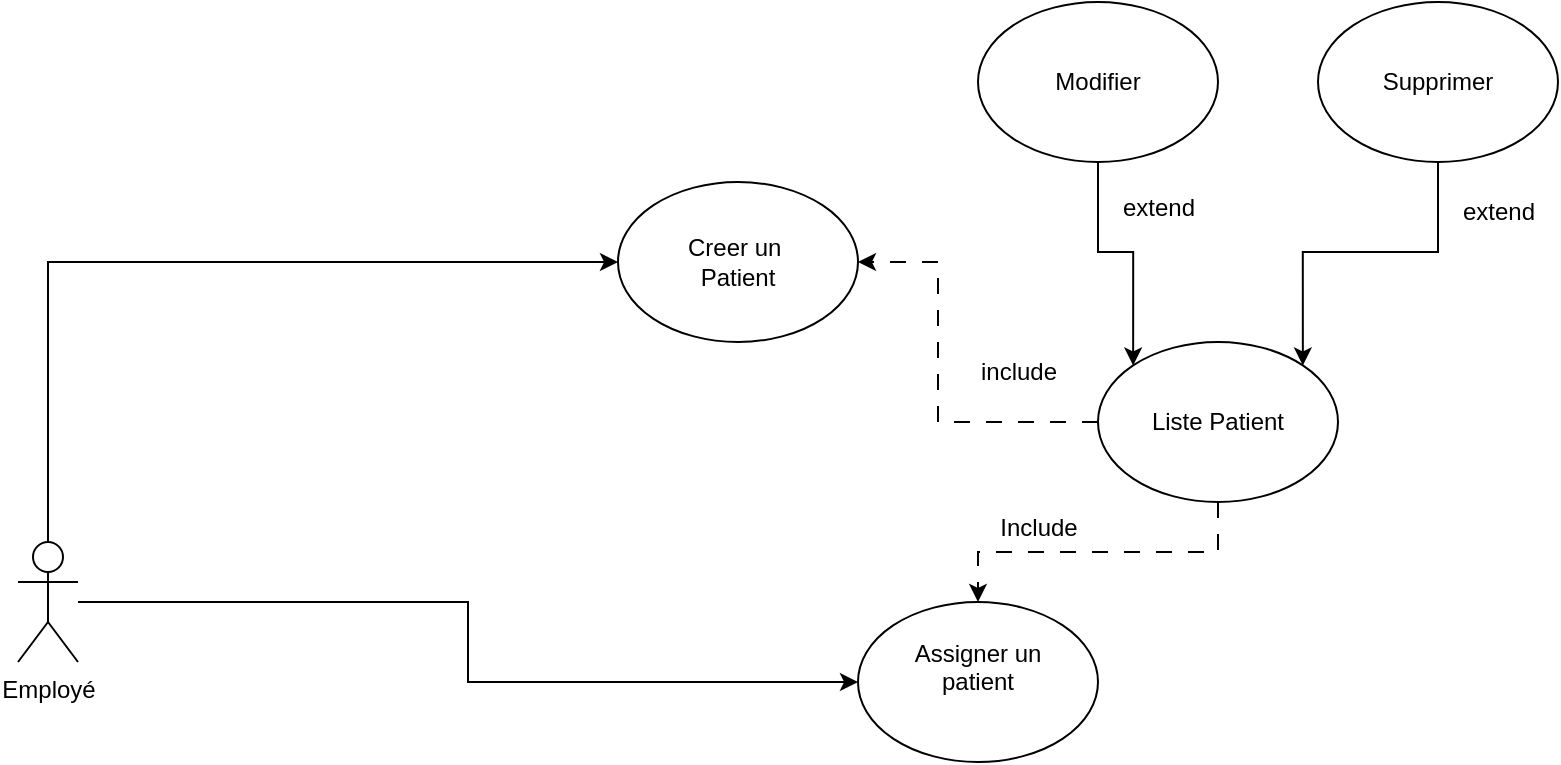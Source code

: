 <mxfile version="24.0.7" type="google">
  <diagram name="Page-1" id="vy_G2ZAZ9zIRciHpGkRk">
    <mxGraphModel grid="1" page="1" gridSize="10" guides="1" tooltips="1" connect="1" arrows="1" fold="1" pageScale="1" pageWidth="827" pageHeight="1169" math="0" shadow="0">
      <root>
        <mxCell id="0" />
        <mxCell id="1" parent="0" />
        <mxCell id="-y_LgxugTVta52kixlfS-52" style="edgeStyle=orthogonalEdgeStyle;rounded=0;orthogonalLoop=1;jettySize=auto;html=1;entryX=0;entryY=0.5;entryDx=0;entryDy=0;" edge="1" parent="1" source="-y_LgxugTVta52kixlfS-2" target="-y_LgxugTVta52kixlfS-15">
          <mxGeometry relative="1" as="geometry">
            <Array as="points">
              <mxPoint x="85" y="150" />
            </Array>
          </mxGeometry>
        </mxCell>
        <mxCell id="-y_LgxugTVta52kixlfS-55" style="edgeStyle=orthogonalEdgeStyle;rounded=0;orthogonalLoop=1;jettySize=auto;html=1;" edge="1" parent="1" source="-y_LgxugTVta52kixlfS-2" target="-y_LgxugTVta52kixlfS-23">
          <mxGeometry relative="1" as="geometry" />
        </mxCell>
        <mxCell id="-y_LgxugTVta52kixlfS-2" value="Employé&lt;div&gt;&lt;br&gt;&lt;/div&gt;" style="shape=umlActor;verticalLabelPosition=bottom;verticalAlign=top;html=1;outlineConnect=0;" vertex="1" parent="1">
          <mxGeometry x="70" y="290" width="30" height="60" as="geometry" />
        </mxCell>
        <mxCell id="-y_LgxugTVta52kixlfS-15" value="Creer un&amp;nbsp;&lt;br&gt;Patient" style="ellipse;whiteSpace=wrap;html=1;" vertex="1" parent="1">
          <mxGeometry x="370" y="110" width="120" height="80" as="geometry" />
        </mxCell>
        <mxCell id="-y_LgxugTVta52kixlfS-17" value="&lt;div&gt;Include&lt;/div&gt;&lt;div&gt;&lt;br&gt;&lt;/div&gt;" style="text;html=1;align=center;verticalAlign=middle;resizable=0;points=[];autosize=1;strokeColor=none;fillColor=none;" vertex="1" parent="1">
          <mxGeometry x="550" y="270" width="60" height="40" as="geometry" />
        </mxCell>
        <mxCell id="-y_LgxugTVta52kixlfS-33" style="edgeStyle=orthogonalEdgeStyle;rounded=0;orthogonalLoop=1;jettySize=auto;html=1;dashed=1;dashPattern=8 8;" edge="1" parent="1" source="-y_LgxugTVta52kixlfS-20" target="-y_LgxugTVta52kixlfS-23">
          <mxGeometry relative="1" as="geometry" />
        </mxCell>
        <mxCell id="-y_LgxugTVta52kixlfS-36" style="edgeStyle=orthogonalEdgeStyle;rounded=0;orthogonalLoop=1;jettySize=auto;html=1;entryX=1;entryY=0.5;entryDx=0;entryDy=0;dashed=1;dashPattern=8 8;" edge="1" parent="1" source="-y_LgxugTVta52kixlfS-20" target="-y_LgxugTVta52kixlfS-15">
          <mxGeometry relative="1" as="geometry">
            <Array as="points">
              <mxPoint x="530" y="230" />
              <mxPoint x="530" y="150" />
            </Array>
          </mxGeometry>
        </mxCell>
        <mxCell id="-y_LgxugTVta52kixlfS-20" value="Liste Patient" style="ellipse;whiteSpace=wrap;html=1;" vertex="1" parent="1">
          <mxGeometry x="610" y="190" width="120" height="80" as="geometry" />
        </mxCell>
        <mxCell id="-y_LgxugTVta52kixlfS-23" value="Assigner un &lt;br&gt;patient&lt;div&gt;&lt;br&gt;&lt;/div&gt;" style="ellipse;whiteSpace=wrap;html=1;" vertex="1" parent="1">
          <mxGeometry x="490" y="320" width="120" height="80" as="geometry" />
        </mxCell>
        <mxCell id="-y_LgxugTVta52kixlfS-37" value="include" style="text;html=1;align=center;verticalAlign=middle;resizable=0;points=[];autosize=1;strokeColor=none;fillColor=none;" vertex="1" parent="1">
          <mxGeometry x="540" y="190" width="60" height="30" as="geometry" />
        </mxCell>
        <mxCell id="-y_LgxugTVta52kixlfS-60" style="edgeStyle=orthogonalEdgeStyle;rounded=0;orthogonalLoop=1;jettySize=auto;html=1;entryX=1;entryY=0;entryDx=0;entryDy=0;" edge="1" parent="1" source="-y_LgxugTVta52kixlfS-57" target="-y_LgxugTVta52kixlfS-20">
          <mxGeometry relative="1" as="geometry" />
        </mxCell>
        <mxCell id="-y_LgxugTVta52kixlfS-57" value="Supprimer" style="ellipse;whiteSpace=wrap;html=1;" vertex="1" parent="1">
          <mxGeometry x="720" y="20" width="120" height="80" as="geometry" />
        </mxCell>
        <mxCell id="-y_LgxugTVta52kixlfS-59" style="edgeStyle=orthogonalEdgeStyle;rounded=0;orthogonalLoop=1;jettySize=auto;html=1;entryX=0;entryY=0;entryDx=0;entryDy=0;" edge="1" parent="1" source="-y_LgxugTVta52kixlfS-58" target="-y_LgxugTVta52kixlfS-20">
          <mxGeometry relative="1" as="geometry" />
        </mxCell>
        <mxCell id="-y_LgxugTVta52kixlfS-58" value="Modifier" style="ellipse;whiteSpace=wrap;html=1;" vertex="1" parent="1">
          <mxGeometry x="550" y="20" width="120" height="80" as="geometry" />
        </mxCell>
        <mxCell id="-y_LgxugTVta52kixlfS-61" value="extend" style="text;html=1;align=center;verticalAlign=middle;resizable=0;points=[];autosize=1;strokeColor=none;fillColor=none;" vertex="1" parent="1">
          <mxGeometry x="610" y="108" width="60" height="30" as="geometry" />
        </mxCell>
        <mxCell id="-y_LgxugTVta52kixlfS-62" value="extend" style="text;html=1;align=center;verticalAlign=middle;resizable=0;points=[];autosize=1;strokeColor=none;fillColor=none;" vertex="1" parent="1">
          <mxGeometry x="780" y="110" width="60" height="30" as="geometry" />
        </mxCell>
      </root>
    </mxGraphModel>
  </diagram>
</mxfile>
